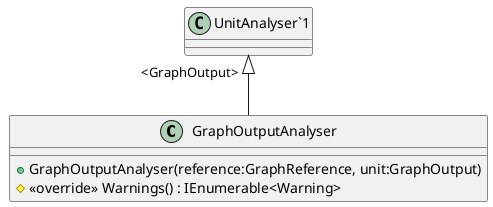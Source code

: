 @startuml
class GraphOutputAnalyser {
    + GraphOutputAnalyser(reference:GraphReference, unit:GraphOutput)
    # <<override>> Warnings() : IEnumerable<Warning>
}
"UnitAnalyser`1" "<GraphOutput>" <|-- GraphOutputAnalyser
@enduml
